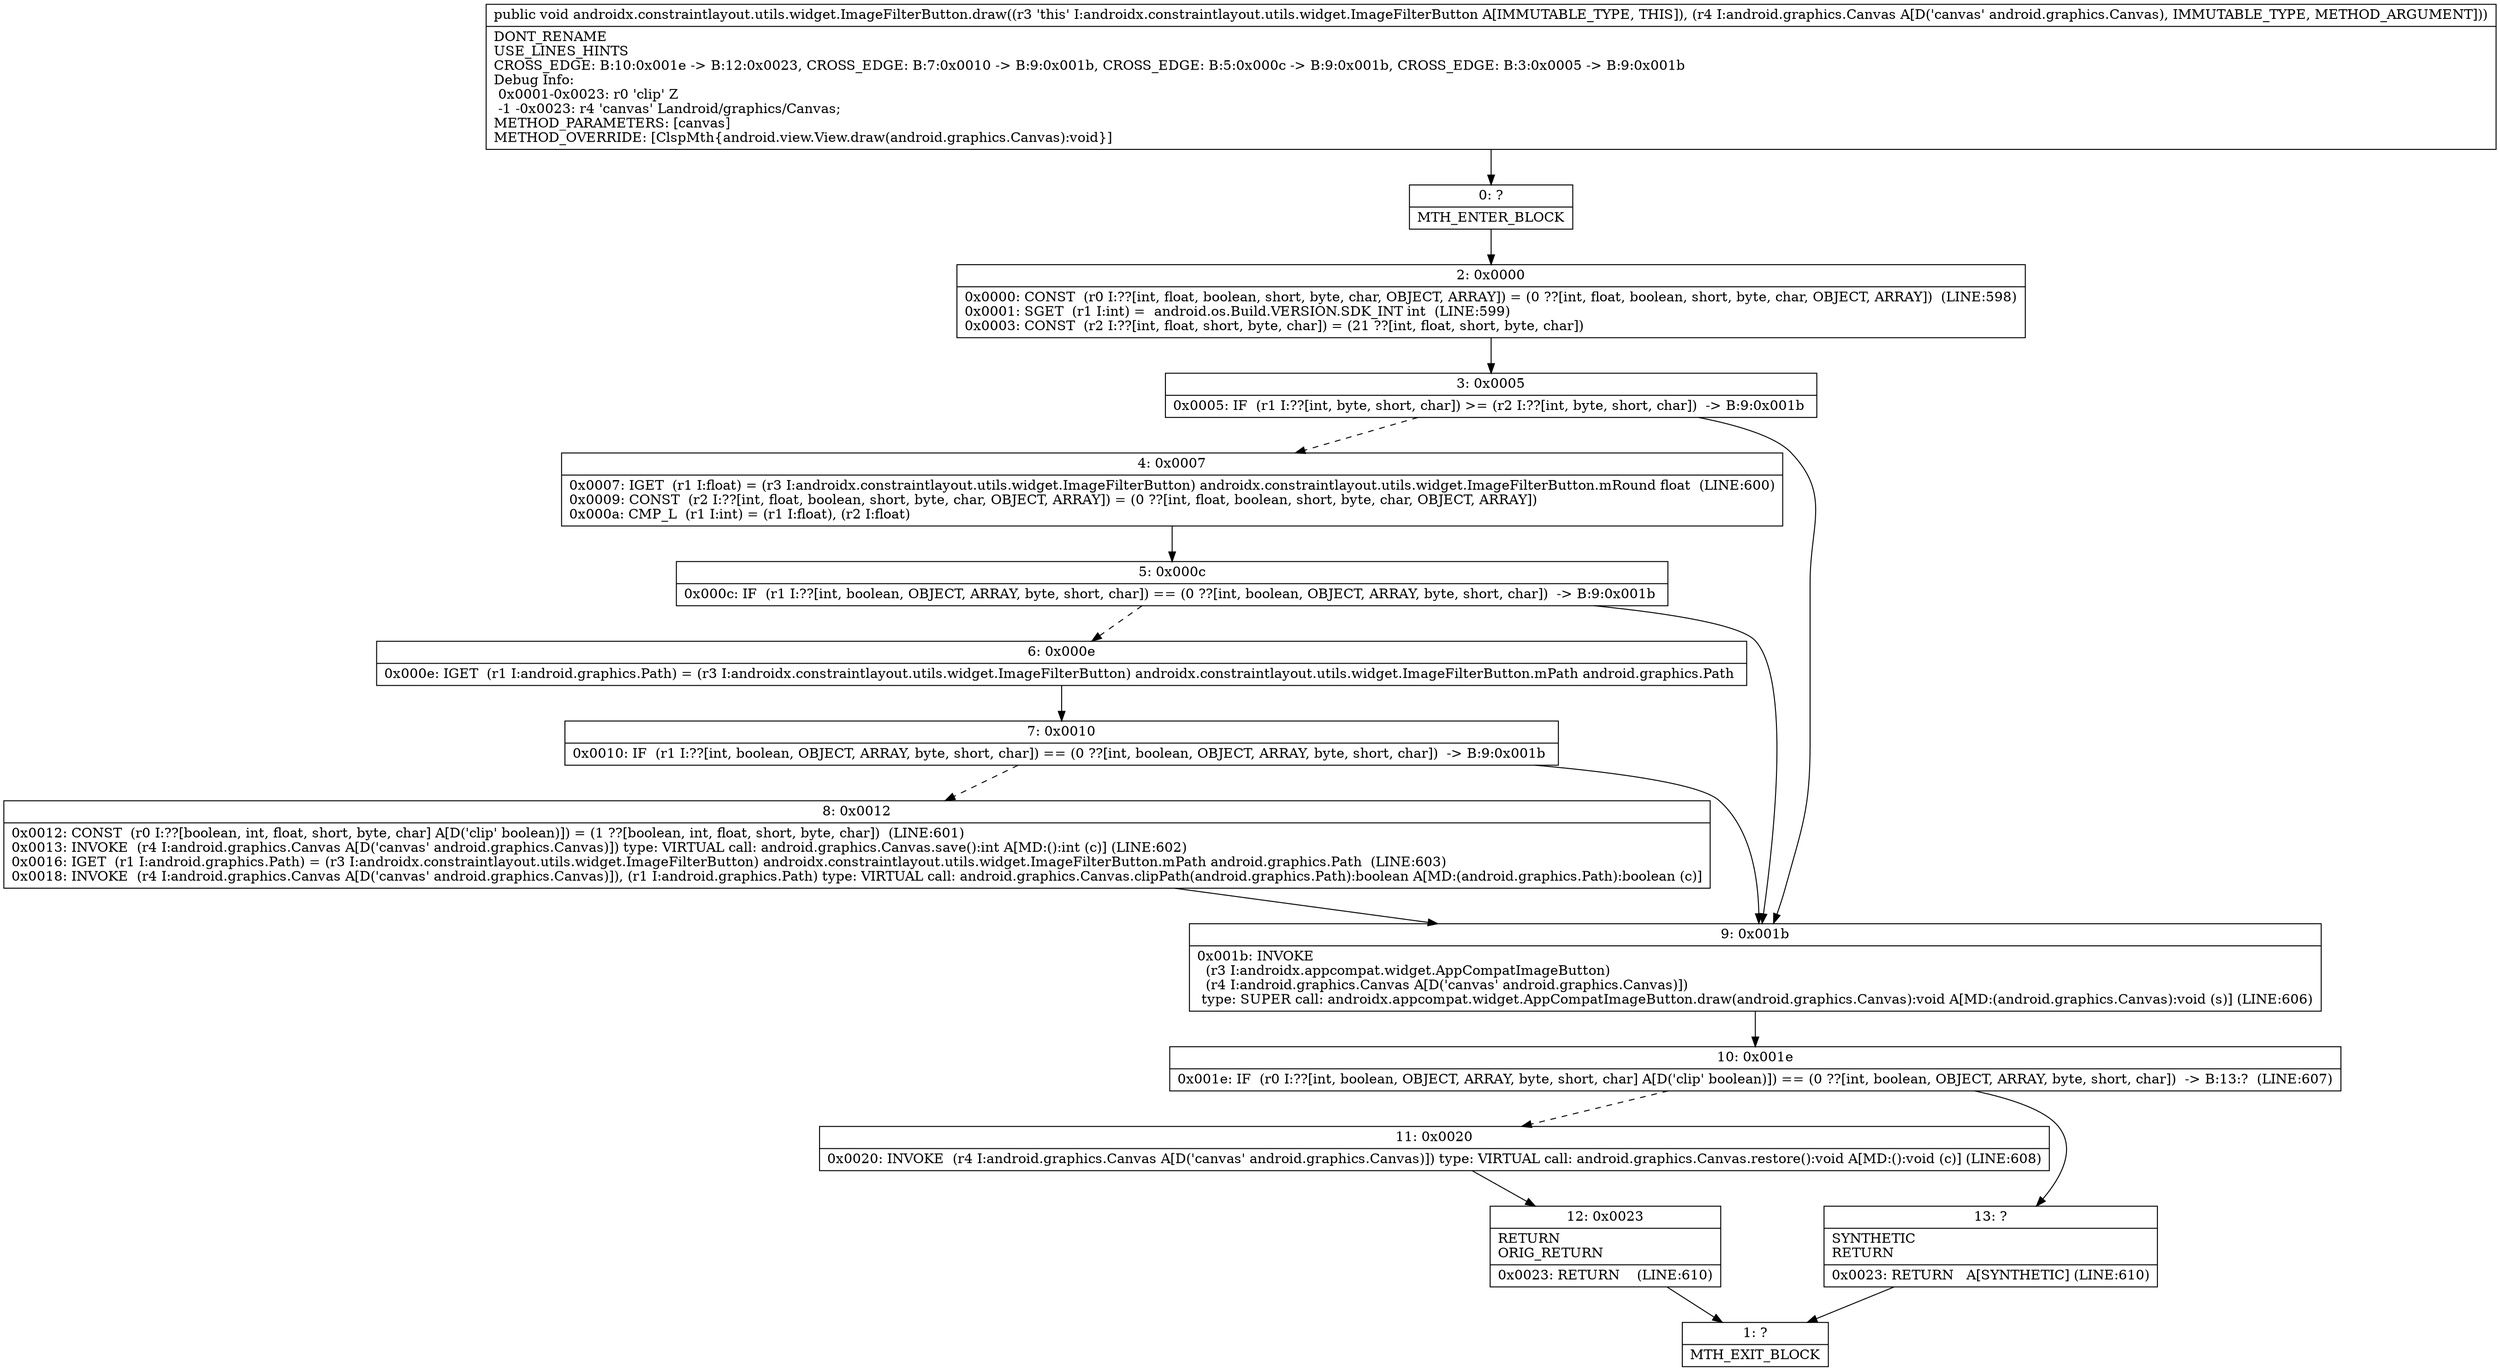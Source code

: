 digraph "CFG forandroidx.constraintlayout.utils.widget.ImageFilterButton.draw(Landroid\/graphics\/Canvas;)V" {
Node_0 [shape=record,label="{0\:\ ?|MTH_ENTER_BLOCK\l}"];
Node_2 [shape=record,label="{2\:\ 0x0000|0x0000: CONST  (r0 I:??[int, float, boolean, short, byte, char, OBJECT, ARRAY]) = (0 ??[int, float, boolean, short, byte, char, OBJECT, ARRAY])  (LINE:598)\l0x0001: SGET  (r1 I:int) =  android.os.Build.VERSION.SDK_INT int  (LINE:599)\l0x0003: CONST  (r2 I:??[int, float, short, byte, char]) = (21 ??[int, float, short, byte, char]) \l}"];
Node_3 [shape=record,label="{3\:\ 0x0005|0x0005: IF  (r1 I:??[int, byte, short, char]) \>= (r2 I:??[int, byte, short, char])  \-\> B:9:0x001b \l}"];
Node_4 [shape=record,label="{4\:\ 0x0007|0x0007: IGET  (r1 I:float) = (r3 I:androidx.constraintlayout.utils.widget.ImageFilterButton) androidx.constraintlayout.utils.widget.ImageFilterButton.mRound float  (LINE:600)\l0x0009: CONST  (r2 I:??[int, float, boolean, short, byte, char, OBJECT, ARRAY]) = (0 ??[int, float, boolean, short, byte, char, OBJECT, ARRAY]) \l0x000a: CMP_L  (r1 I:int) = (r1 I:float), (r2 I:float) \l}"];
Node_5 [shape=record,label="{5\:\ 0x000c|0x000c: IF  (r1 I:??[int, boolean, OBJECT, ARRAY, byte, short, char]) == (0 ??[int, boolean, OBJECT, ARRAY, byte, short, char])  \-\> B:9:0x001b \l}"];
Node_6 [shape=record,label="{6\:\ 0x000e|0x000e: IGET  (r1 I:android.graphics.Path) = (r3 I:androidx.constraintlayout.utils.widget.ImageFilterButton) androidx.constraintlayout.utils.widget.ImageFilterButton.mPath android.graphics.Path \l}"];
Node_7 [shape=record,label="{7\:\ 0x0010|0x0010: IF  (r1 I:??[int, boolean, OBJECT, ARRAY, byte, short, char]) == (0 ??[int, boolean, OBJECT, ARRAY, byte, short, char])  \-\> B:9:0x001b \l}"];
Node_8 [shape=record,label="{8\:\ 0x0012|0x0012: CONST  (r0 I:??[boolean, int, float, short, byte, char] A[D('clip' boolean)]) = (1 ??[boolean, int, float, short, byte, char])  (LINE:601)\l0x0013: INVOKE  (r4 I:android.graphics.Canvas A[D('canvas' android.graphics.Canvas)]) type: VIRTUAL call: android.graphics.Canvas.save():int A[MD:():int (c)] (LINE:602)\l0x0016: IGET  (r1 I:android.graphics.Path) = (r3 I:androidx.constraintlayout.utils.widget.ImageFilterButton) androidx.constraintlayout.utils.widget.ImageFilterButton.mPath android.graphics.Path  (LINE:603)\l0x0018: INVOKE  (r4 I:android.graphics.Canvas A[D('canvas' android.graphics.Canvas)]), (r1 I:android.graphics.Path) type: VIRTUAL call: android.graphics.Canvas.clipPath(android.graphics.Path):boolean A[MD:(android.graphics.Path):boolean (c)]\l}"];
Node_9 [shape=record,label="{9\:\ 0x001b|0x001b: INVOKE  \l  (r3 I:androidx.appcompat.widget.AppCompatImageButton)\l  (r4 I:android.graphics.Canvas A[D('canvas' android.graphics.Canvas)])\l type: SUPER call: androidx.appcompat.widget.AppCompatImageButton.draw(android.graphics.Canvas):void A[MD:(android.graphics.Canvas):void (s)] (LINE:606)\l}"];
Node_10 [shape=record,label="{10\:\ 0x001e|0x001e: IF  (r0 I:??[int, boolean, OBJECT, ARRAY, byte, short, char] A[D('clip' boolean)]) == (0 ??[int, boolean, OBJECT, ARRAY, byte, short, char])  \-\> B:13:?  (LINE:607)\l}"];
Node_11 [shape=record,label="{11\:\ 0x0020|0x0020: INVOKE  (r4 I:android.graphics.Canvas A[D('canvas' android.graphics.Canvas)]) type: VIRTUAL call: android.graphics.Canvas.restore():void A[MD:():void (c)] (LINE:608)\l}"];
Node_12 [shape=record,label="{12\:\ 0x0023|RETURN\lORIG_RETURN\l|0x0023: RETURN    (LINE:610)\l}"];
Node_1 [shape=record,label="{1\:\ ?|MTH_EXIT_BLOCK\l}"];
Node_13 [shape=record,label="{13\:\ ?|SYNTHETIC\lRETURN\l|0x0023: RETURN   A[SYNTHETIC] (LINE:610)\l}"];
MethodNode[shape=record,label="{public void androidx.constraintlayout.utils.widget.ImageFilterButton.draw((r3 'this' I:androidx.constraintlayout.utils.widget.ImageFilterButton A[IMMUTABLE_TYPE, THIS]), (r4 I:android.graphics.Canvas A[D('canvas' android.graphics.Canvas), IMMUTABLE_TYPE, METHOD_ARGUMENT]))  | DONT_RENAME\lUSE_LINES_HINTS\lCROSS_EDGE: B:10:0x001e \-\> B:12:0x0023, CROSS_EDGE: B:7:0x0010 \-\> B:9:0x001b, CROSS_EDGE: B:5:0x000c \-\> B:9:0x001b, CROSS_EDGE: B:3:0x0005 \-\> B:9:0x001b\lDebug Info:\l  0x0001\-0x0023: r0 'clip' Z\l  \-1 \-0x0023: r4 'canvas' Landroid\/graphics\/Canvas;\lMETHOD_PARAMETERS: [canvas]\lMETHOD_OVERRIDE: [ClspMth\{android.view.View.draw(android.graphics.Canvas):void\}]\l}"];
MethodNode -> Node_0;Node_0 -> Node_2;
Node_2 -> Node_3;
Node_3 -> Node_4[style=dashed];
Node_3 -> Node_9;
Node_4 -> Node_5;
Node_5 -> Node_6[style=dashed];
Node_5 -> Node_9;
Node_6 -> Node_7;
Node_7 -> Node_8[style=dashed];
Node_7 -> Node_9;
Node_8 -> Node_9;
Node_9 -> Node_10;
Node_10 -> Node_11[style=dashed];
Node_10 -> Node_13;
Node_11 -> Node_12;
Node_12 -> Node_1;
Node_13 -> Node_1;
}

